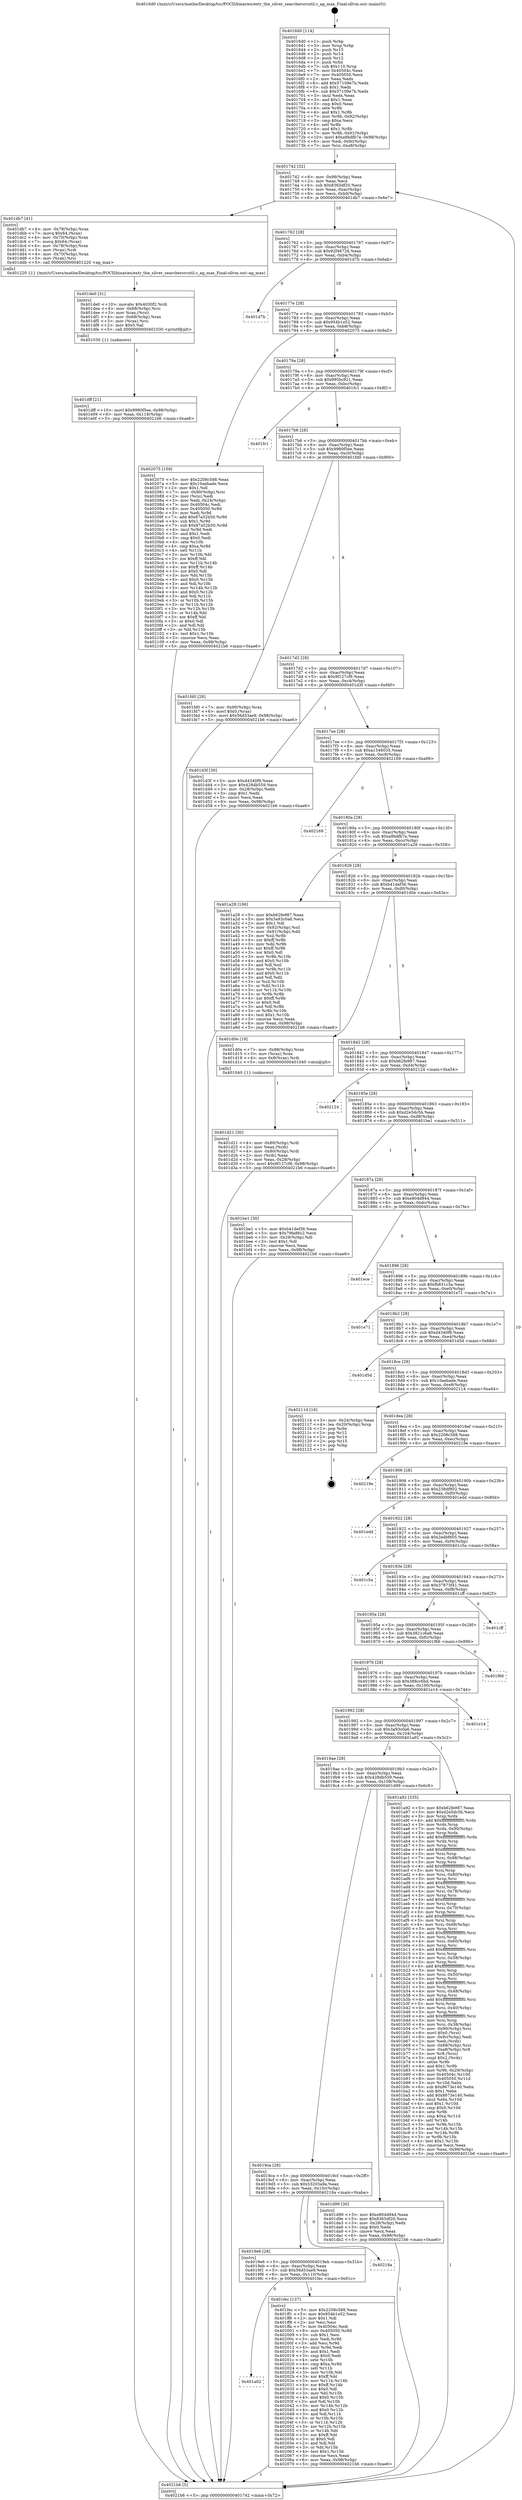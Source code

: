 digraph "0x4016d0" {
  label = "0x4016d0 (/mnt/c/Users/mathe/Desktop/tcc/POCII/binaries/extr_the_silver_searchersrcutil.c_ag_max_Final-ollvm.out::main(0))"
  labelloc = "t"
  node[shape=record]

  Entry [label="",width=0.3,height=0.3,shape=circle,fillcolor=black,style=filled]
  "0x401742" [label="{
     0x401742 [32]\l
     | [instrs]\l
     &nbsp;&nbsp;0x401742 \<+6\>: mov -0x98(%rbp),%eax\l
     &nbsp;&nbsp;0x401748 \<+2\>: mov %eax,%ecx\l
     &nbsp;&nbsp;0x40174a \<+6\>: sub $0x8365df20,%ecx\l
     &nbsp;&nbsp;0x401750 \<+6\>: mov %eax,-0xac(%rbp)\l
     &nbsp;&nbsp;0x401756 \<+6\>: mov %ecx,-0xb0(%rbp)\l
     &nbsp;&nbsp;0x40175c \<+6\>: je 0000000000401db7 \<main+0x6e7\>\l
  }"]
  "0x401db7" [label="{
     0x401db7 [41]\l
     | [instrs]\l
     &nbsp;&nbsp;0x401db7 \<+4\>: mov -0x78(%rbp),%rax\l
     &nbsp;&nbsp;0x401dbb \<+7\>: movq $0x64,(%rax)\l
     &nbsp;&nbsp;0x401dc2 \<+4\>: mov -0x70(%rbp),%rax\l
     &nbsp;&nbsp;0x401dc6 \<+7\>: movq $0x64,(%rax)\l
     &nbsp;&nbsp;0x401dcd \<+4\>: mov -0x78(%rbp),%rax\l
     &nbsp;&nbsp;0x401dd1 \<+3\>: mov (%rax),%rdi\l
     &nbsp;&nbsp;0x401dd4 \<+4\>: mov -0x70(%rbp),%rax\l
     &nbsp;&nbsp;0x401dd8 \<+3\>: mov (%rax),%rsi\l
     &nbsp;&nbsp;0x401ddb \<+5\>: call 0000000000401220 \<ag_max\>\l
     | [calls]\l
     &nbsp;&nbsp;0x401220 \{1\} (/mnt/c/Users/mathe/Desktop/tcc/POCII/binaries/extr_the_silver_searchersrcutil.c_ag_max_Final-ollvm.out::ag_max)\l
  }"]
  "0x401762" [label="{
     0x401762 [28]\l
     | [instrs]\l
     &nbsp;&nbsp;0x401762 \<+5\>: jmp 0000000000401767 \<main+0x97\>\l
     &nbsp;&nbsp;0x401767 \<+6\>: mov -0xac(%rbp),%eax\l
     &nbsp;&nbsp;0x40176d \<+5\>: sub $0x92f46726,%eax\l
     &nbsp;&nbsp;0x401772 \<+6\>: mov %eax,-0xb4(%rbp)\l
     &nbsp;&nbsp;0x401778 \<+6\>: je 0000000000401d7b \<main+0x6ab\>\l
  }"]
  Exit [label="",width=0.3,height=0.3,shape=circle,fillcolor=black,style=filled,peripheries=2]
  "0x401d7b" [label="{
     0x401d7b\l
  }", style=dashed]
  "0x40177e" [label="{
     0x40177e [28]\l
     | [instrs]\l
     &nbsp;&nbsp;0x40177e \<+5\>: jmp 0000000000401783 \<main+0xb3\>\l
     &nbsp;&nbsp;0x401783 \<+6\>: mov -0xac(%rbp),%eax\l
     &nbsp;&nbsp;0x401789 \<+5\>: sub $0x954b1e52,%eax\l
     &nbsp;&nbsp;0x40178e \<+6\>: mov %eax,-0xb8(%rbp)\l
     &nbsp;&nbsp;0x401794 \<+6\>: je 0000000000402075 \<main+0x9a5\>\l
  }"]
  "0x401a02" [label="{
     0x401a02\l
  }", style=dashed]
  "0x402075" [label="{
     0x402075 [159]\l
     | [instrs]\l
     &nbsp;&nbsp;0x402075 \<+5\>: mov $0x2208c588,%eax\l
     &nbsp;&nbsp;0x40207a \<+5\>: mov $0x10aebade,%ecx\l
     &nbsp;&nbsp;0x40207f \<+2\>: mov $0x1,%dl\l
     &nbsp;&nbsp;0x402081 \<+7\>: mov -0x90(%rbp),%rsi\l
     &nbsp;&nbsp;0x402088 \<+2\>: mov (%rsi),%edi\l
     &nbsp;&nbsp;0x40208a \<+3\>: mov %edi,-0x24(%rbp)\l
     &nbsp;&nbsp;0x40208d \<+7\>: mov 0x40504c,%edi\l
     &nbsp;&nbsp;0x402094 \<+8\>: mov 0x405050,%r8d\l
     &nbsp;&nbsp;0x40209c \<+3\>: mov %edi,%r9d\l
     &nbsp;&nbsp;0x40209f \<+7\>: add $0x87a52b50,%r9d\l
     &nbsp;&nbsp;0x4020a6 \<+4\>: sub $0x1,%r9d\l
     &nbsp;&nbsp;0x4020aa \<+7\>: sub $0x87a52b50,%r9d\l
     &nbsp;&nbsp;0x4020b1 \<+4\>: imul %r9d,%edi\l
     &nbsp;&nbsp;0x4020b5 \<+3\>: and $0x1,%edi\l
     &nbsp;&nbsp;0x4020b8 \<+3\>: cmp $0x0,%edi\l
     &nbsp;&nbsp;0x4020bb \<+4\>: sete %r10b\l
     &nbsp;&nbsp;0x4020bf \<+4\>: cmp $0xa,%r8d\l
     &nbsp;&nbsp;0x4020c3 \<+4\>: setl %r11b\l
     &nbsp;&nbsp;0x4020c7 \<+3\>: mov %r10b,%bl\l
     &nbsp;&nbsp;0x4020ca \<+3\>: xor $0xff,%bl\l
     &nbsp;&nbsp;0x4020cd \<+3\>: mov %r11b,%r14b\l
     &nbsp;&nbsp;0x4020d0 \<+4\>: xor $0xff,%r14b\l
     &nbsp;&nbsp;0x4020d4 \<+3\>: xor $0x0,%dl\l
     &nbsp;&nbsp;0x4020d7 \<+3\>: mov %bl,%r15b\l
     &nbsp;&nbsp;0x4020da \<+4\>: and $0x0,%r15b\l
     &nbsp;&nbsp;0x4020de \<+3\>: and %dl,%r10b\l
     &nbsp;&nbsp;0x4020e1 \<+3\>: mov %r14b,%r12b\l
     &nbsp;&nbsp;0x4020e4 \<+4\>: and $0x0,%r12b\l
     &nbsp;&nbsp;0x4020e8 \<+3\>: and %dl,%r11b\l
     &nbsp;&nbsp;0x4020eb \<+3\>: or %r10b,%r15b\l
     &nbsp;&nbsp;0x4020ee \<+3\>: or %r11b,%r12b\l
     &nbsp;&nbsp;0x4020f1 \<+3\>: xor %r12b,%r15b\l
     &nbsp;&nbsp;0x4020f4 \<+3\>: or %r14b,%bl\l
     &nbsp;&nbsp;0x4020f7 \<+3\>: xor $0xff,%bl\l
     &nbsp;&nbsp;0x4020fa \<+3\>: or $0x0,%dl\l
     &nbsp;&nbsp;0x4020fd \<+2\>: and %dl,%bl\l
     &nbsp;&nbsp;0x4020ff \<+3\>: or %bl,%r15b\l
     &nbsp;&nbsp;0x402102 \<+4\>: test $0x1,%r15b\l
     &nbsp;&nbsp;0x402106 \<+3\>: cmovne %ecx,%eax\l
     &nbsp;&nbsp;0x402109 \<+6\>: mov %eax,-0x98(%rbp)\l
     &nbsp;&nbsp;0x40210f \<+5\>: jmp 00000000004021b6 \<main+0xae6\>\l
  }"]
  "0x40179a" [label="{
     0x40179a [28]\l
     | [instrs]\l
     &nbsp;&nbsp;0x40179a \<+5\>: jmp 000000000040179f \<main+0xcf\>\l
     &nbsp;&nbsp;0x40179f \<+6\>: mov -0xac(%rbp),%eax\l
     &nbsp;&nbsp;0x4017a5 \<+5\>: sub $0x995bc921,%eax\l
     &nbsp;&nbsp;0x4017aa \<+6\>: mov %eax,-0xbc(%rbp)\l
     &nbsp;&nbsp;0x4017b0 \<+6\>: je 0000000000401fc1 \<main+0x8f1\>\l
  }"]
  "0x401fec" [label="{
     0x401fec [137]\l
     | [instrs]\l
     &nbsp;&nbsp;0x401fec \<+5\>: mov $0x2208c588,%eax\l
     &nbsp;&nbsp;0x401ff1 \<+5\>: mov $0x954b1e52,%ecx\l
     &nbsp;&nbsp;0x401ff6 \<+2\>: mov $0x1,%dl\l
     &nbsp;&nbsp;0x401ff8 \<+2\>: xor %esi,%esi\l
     &nbsp;&nbsp;0x401ffa \<+7\>: mov 0x40504c,%edi\l
     &nbsp;&nbsp;0x402001 \<+8\>: mov 0x405050,%r8d\l
     &nbsp;&nbsp;0x402009 \<+3\>: sub $0x1,%esi\l
     &nbsp;&nbsp;0x40200c \<+3\>: mov %edi,%r9d\l
     &nbsp;&nbsp;0x40200f \<+3\>: add %esi,%r9d\l
     &nbsp;&nbsp;0x402012 \<+4\>: imul %r9d,%edi\l
     &nbsp;&nbsp;0x402016 \<+3\>: and $0x1,%edi\l
     &nbsp;&nbsp;0x402019 \<+3\>: cmp $0x0,%edi\l
     &nbsp;&nbsp;0x40201c \<+4\>: sete %r10b\l
     &nbsp;&nbsp;0x402020 \<+4\>: cmp $0xa,%r8d\l
     &nbsp;&nbsp;0x402024 \<+4\>: setl %r11b\l
     &nbsp;&nbsp;0x402028 \<+3\>: mov %r10b,%bl\l
     &nbsp;&nbsp;0x40202b \<+3\>: xor $0xff,%bl\l
     &nbsp;&nbsp;0x40202e \<+3\>: mov %r11b,%r14b\l
     &nbsp;&nbsp;0x402031 \<+4\>: xor $0xff,%r14b\l
     &nbsp;&nbsp;0x402035 \<+3\>: xor $0x0,%dl\l
     &nbsp;&nbsp;0x402038 \<+3\>: mov %bl,%r15b\l
     &nbsp;&nbsp;0x40203b \<+4\>: and $0x0,%r15b\l
     &nbsp;&nbsp;0x40203f \<+3\>: and %dl,%r10b\l
     &nbsp;&nbsp;0x402042 \<+3\>: mov %r14b,%r12b\l
     &nbsp;&nbsp;0x402045 \<+4\>: and $0x0,%r12b\l
     &nbsp;&nbsp;0x402049 \<+3\>: and %dl,%r11b\l
     &nbsp;&nbsp;0x40204c \<+3\>: or %r10b,%r15b\l
     &nbsp;&nbsp;0x40204f \<+3\>: or %r11b,%r12b\l
     &nbsp;&nbsp;0x402052 \<+3\>: xor %r12b,%r15b\l
     &nbsp;&nbsp;0x402055 \<+3\>: or %r14b,%bl\l
     &nbsp;&nbsp;0x402058 \<+3\>: xor $0xff,%bl\l
     &nbsp;&nbsp;0x40205b \<+3\>: or $0x0,%dl\l
     &nbsp;&nbsp;0x40205e \<+2\>: and %dl,%bl\l
     &nbsp;&nbsp;0x402060 \<+3\>: or %bl,%r15b\l
     &nbsp;&nbsp;0x402063 \<+4\>: test $0x1,%r15b\l
     &nbsp;&nbsp;0x402067 \<+3\>: cmovne %ecx,%eax\l
     &nbsp;&nbsp;0x40206a \<+6\>: mov %eax,-0x98(%rbp)\l
     &nbsp;&nbsp;0x402070 \<+5\>: jmp 00000000004021b6 \<main+0xae6\>\l
  }"]
  "0x401fc1" [label="{
     0x401fc1\l
  }", style=dashed]
  "0x4017b6" [label="{
     0x4017b6 [28]\l
     | [instrs]\l
     &nbsp;&nbsp;0x4017b6 \<+5\>: jmp 00000000004017bb \<main+0xeb\>\l
     &nbsp;&nbsp;0x4017bb \<+6\>: mov -0xac(%rbp),%eax\l
     &nbsp;&nbsp;0x4017c1 \<+5\>: sub $0x9980f5ee,%eax\l
     &nbsp;&nbsp;0x4017c6 \<+6\>: mov %eax,-0xc0(%rbp)\l
     &nbsp;&nbsp;0x4017cc \<+6\>: je 0000000000401fd0 \<main+0x900\>\l
  }"]
  "0x4019e6" [label="{
     0x4019e6 [28]\l
     | [instrs]\l
     &nbsp;&nbsp;0x4019e6 \<+5\>: jmp 00000000004019eb \<main+0x31b\>\l
     &nbsp;&nbsp;0x4019eb \<+6\>: mov -0xac(%rbp),%eax\l
     &nbsp;&nbsp;0x4019f1 \<+5\>: sub $0x56d53ae9,%eax\l
     &nbsp;&nbsp;0x4019f6 \<+6\>: mov %eax,-0x110(%rbp)\l
     &nbsp;&nbsp;0x4019fc \<+6\>: je 0000000000401fec \<main+0x91c\>\l
  }"]
  "0x401fd0" [label="{
     0x401fd0 [28]\l
     | [instrs]\l
     &nbsp;&nbsp;0x401fd0 \<+7\>: mov -0x90(%rbp),%rax\l
     &nbsp;&nbsp;0x401fd7 \<+6\>: movl $0x0,(%rax)\l
     &nbsp;&nbsp;0x401fdd \<+10\>: movl $0x56d53ae9,-0x98(%rbp)\l
     &nbsp;&nbsp;0x401fe7 \<+5\>: jmp 00000000004021b6 \<main+0xae6\>\l
  }"]
  "0x4017d2" [label="{
     0x4017d2 [28]\l
     | [instrs]\l
     &nbsp;&nbsp;0x4017d2 \<+5\>: jmp 00000000004017d7 \<main+0x107\>\l
     &nbsp;&nbsp;0x4017d7 \<+6\>: mov -0xac(%rbp),%eax\l
     &nbsp;&nbsp;0x4017dd \<+5\>: sub $0x9f127cf9,%eax\l
     &nbsp;&nbsp;0x4017e2 \<+6\>: mov %eax,-0xc4(%rbp)\l
     &nbsp;&nbsp;0x4017e8 \<+6\>: je 0000000000401d3f \<main+0x66f\>\l
  }"]
  "0x40218a" [label="{
     0x40218a\l
  }", style=dashed]
  "0x401d3f" [label="{
     0x401d3f [30]\l
     | [instrs]\l
     &nbsp;&nbsp;0x401d3f \<+5\>: mov $0xd4340f8,%eax\l
     &nbsp;&nbsp;0x401d44 \<+5\>: mov $0x428db559,%ecx\l
     &nbsp;&nbsp;0x401d49 \<+3\>: mov -0x28(%rbp),%edx\l
     &nbsp;&nbsp;0x401d4c \<+3\>: cmp $0x1,%edx\l
     &nbsp;&nbsp;0x401d4f \<+3\>: cmovl %ecx,%eax\l
     &nbsp;&nbsp;0x401d52 \<+6\>: mov %eax,-0x98(%rbp)\l
     &nbsp;&nbsp;0x401d58 \<+5\>: jmp 00000000004021b6 \<main+0xae6\>\l
  }"]
  "0x4017ee" [label="{
     0x4017ee [28]\l
     | [instrs]\l
     &nbsp;&nbsp;0x4017ee \<+5\>: jmp 00000000004017f3 \<main+0x123\>\l
     &nbsp;&nbsp;0x4017f3 \<+6\>: mov -0xac(%rbp),%eax\l
     &nbsp;&nbsp;0x4017f9 \<+5\>: sub $0xa1546035,%eax\l
     &nbsp;&nbsp;0x4017fe \<+6\>: mov %eax,-0xc8(%rbp)\l
     &nbsp;&nbsp;0x401804 \<+6\>: je 0000000000402169 \<main+0xa99\>\l
  }"]
  "0x401dff" [label="{
     0x401dff [21]\l
     | [instrs]\l
     &nbsp;&nbsp;0x401dff \<+10\>: movl $0x9980f5ee,-0x98(%rbp)\l
     &nbsp;&nbsp;0x401e09 \<+6\>: mov %eax,-0x118(%rbp)\l
     &nbsp;&nbsp;0x401e0f \<+5\>: jmp 00000000004021b6 \<main+0xae6\>\l
  }"]
  "0x402169" [label="{
     0x402169\l
  }", style=dashed]
  "0x40180a" [label="{
     0x40180a [28]\l
     | [instrs]\l
     &nbsp;&nbsp;0x40180a \<+5\>: jmp 000000000040180f \<main+0x13f\>\l
     &nbsp;&nbsp;0x40180f \<+6\>: mov -0xac(%rbp),%eax\l
     &nbsp;&nbsp;0x401815 \<+5\>: sub $0xa9bdfb7e,%eax\l
     &nbsp;&nbsp;0x40181a \<+6\>: mov %eax,-0xcc(%rbp)\l
     &nbsp;&nbsp;0x401820 \<+6\>: je 0000000000401a28 \<main+0x358\>\l
  }"]
  "0x401de0" [label="{
     0x401de0 [31]\l
     | [instrs]\l
     &nbsp;&nbsp;0x401de0 \<+10\>: movabs $0x4030f2,%rdi\l
     &nbsp;&nbsp;0x401dea \<+4\>: mov -0x68(%rbp),%rsi\l
     &nbsp;&nbsp;0x401dee \<+3\>: mov %rax,(%rsi)\l
     &nbsp;&nbsp;0x401df1 \<+4\>: mov -0x68(%rbp),%rax\l
     &nbsp;&nbsp;0x401df5 \<+3\>: mov (%rax),%rsi\l
     &nbsp;&nbsp;0x401df8 \<+2\>: mov $0x0,%al\l
     &nbsp;&nbsp;0x401dfa \<+5\>: call 0000000000401030 \<printf@plt\>\l
     | [calls]\l
     &nbsp;&nbsp;0x401030 \{1\} (unknown)\l
  }"]
  "0x401a28" [label="{
     0x401a28 [106]\l
     | [instrs]\l
     &nbsp;&nbsp;0x401a28 \<+5\>: mov $0xb62fe987,%eax\l
     &nbsp;&nbsp;0x401a2d \<+5\>: mov $0x3a93c0a6,%ecx\l
     &nbsp;&nbsp;0x401a32 \<+2\>: mov $0x1,%dl\l
     &nbsp;&nbsp;0x401a34 \<+7\>: mov -0x92(%rbp),%sil\l
     &nbsp;&nbsp;0x401a3b \<+7\>: mov -0x91(%rbp),%dil\l
     &nbsp;&nbsp;0x401a42 \<+3\>: mov %sil,%r8b\l
     &nbsp;&nbsp;0x401a45 \<+4\>: xor $0xff,%r8b\l
     &nbsp;&nbsp;0x401a49 \<+3\>: mov %dil,%r9b\l
     &nbsp;&nbsp;0x401a4c \<+4\>: xor $0xff,%r9b\l
     &nbsp;&nbsp;0x401a50 \<+3\>: xor $0x0,%dl\l
     &nbsp;&nbsp;0x401a53 \<+3\>: mov %r8b,%r10b\l
     &nbsp;&nbsp;0x401a56 \<+4\>: and $0x0,%r10b\l
     &nbsp;&nbsp;0x401a5a \<+3\>: and %dl,%sil\l
     &nbsp;&nbsp;0x401a5d \<+3\>: mov %r9b,%r11b\l
     &nbsp;&nbsp;0x401a60 \<+4\>: and $0x0,%r11b\l
     &nbsp;&nbsp;0x401a64 \<+3\>: and %dl,%dil\l
     &nbsp;&nbsp;0x401a67 \<+3\>: or %sil,%r10b\l
     &nbsp;&nbsp;0x401a6a \<+3\>: or %dil,%r11b\l
     &nbsp;&nbsp;0x401a6d \<+3\>: xor %r11b,%r10b\l
     &nbsp;&nbsp;0x401a70 \<+3\>: or %r9b,%r8b\l
     &nbsp;&nbsp;0x401a73 \<+4\>: xor $0xff,%r8b\l
     &nbsp;&nbsp;0x401a77 \<+3\>: or $0x0,%dl\l
     &nbsp;&nbsp;0x401a7a \<+3\>: and %dl,%r8b\l
     &nbsp;&nbsp;0x401a7d \<+3\>: or %r8b,%r10b\l
     &nbsp;&nbsp;0x401a80 \<+4\>: test $0x1,%r10b\l
     &nbsp;&nbsp;0x401a84 \<+3\>: cmovne %ecx,%eax\l
     &nbsp;&nbsp;0x401a87 \<+6\>: mov %eax,-0x98(%rbp)\l
     &nbsp;&nbsp;0x401a8d \<+5\>: jmp 00000000004021b6 \<main+0xae6\>\l
  }"]
  "0x401826" [label="{
     0x401826 [28]\l
     | [instrs]\l
     &nbsp;&nbsp;0x401826 \<+5\>: jmp 000000000040182b \<main+0x15b\>\l
     &nbsp;&nbsp;0x40182b \<+6\>: mov -0xac(%rbp),%eax\l
     &nbsp;&nbsp;0x401831 \<+5\>: sub $0xb41def36,%eax\l
     &nbsp;&nbsp;0x401836 \<+6\>: mov %eax,-0xd0(%rbp)\l
     &nbsp;&nbsp;0x40183c \<+6\>: je 0000000000401d0e \<main+0x63e\>\l
  }"]
  "0x4021b6" [label="{
     0x4021b6 [5]\l
     | [instrs]\l
     &nbsp;&nbsp;0x4021b6 \<+5\>: jmp 0000000000401742 \<main+0x72\>\l
  }"]
  "0x4016d0" [label="{
     0x4016d0 [114]\l
     | [instrs]\l
     &nbsp;&nbsp;0x4016d0 \<+1\>: push %rbp\l
     &nbsp;&nbsp;0x4016d1 \<+3\>: mov %rsp,%rbp\l
     &nbsp;&nbsp;0x4016d4 \<+2\>: push %r15\l
     &nbsp;&nbsp;0x4016d6 \<+2\>: push %r14\l
     &nbsp;&nbsp;0x4016d8 \<+2\>: push %r12\l
     &nbsp;&nbsp;0x4016da \<+1\>: push %rbx\l
     &nbsp;&nbsp;0x4016db \<+7\>: sub $0x110,%rsp\l
     &nbsp;&nbsp;0x4016e2 \<+7\>: mov 0x40504c,%eax\l
     &nbsp;&nbsp;0x4016e9 \<+7\>: mov 0x405050,%ecx\l
     &nbsp;&nbsp;0x4016f0 \<+2\>: mov %eax,%edx\l
     &nbsp;&nbsp;0x4016f2 \<+6\>: add $0x57109e7b,%edx\l
     &nbsp;&nbsp;0x4016f8 \<+3\>: sub $0x1,%edx\l
     &nbsp;&nbsp;0x4016fb \<+6\>: sub $0x57109e7b,%edx\l
     &nbsp;&nbsp;0x401701 \<+3\>: imul %edx,%eax\l
     &nbsp;&nbsp;0x401704 \<+3\>: and $0x1,%eax\l
     &nbsp;&nbsp;0x401707 \<+3\>: cmp $0x0,%eax\l
     &nbsp;&nbsp;0x40170a \<+4\>: sete %r8b\l
     &nbsp;&nbsp;0x40170e \<+4\>: and $0x1,%r8b\l
     &nbsp;&nbsp;0x401712 \<+7\>: mov %r8b,-0x92(%rbp)\l
     &nbsp;&nbsp;0x401719 \<+3\>: cmp $0xa,%ecx\l
     &nbsp;&nbsp;0x40171c \<+4\>: setl %r8b\l
     &nbsp;&nbsp;0x401720 \<+4\>: and $0x1,%r8b\l
     &nbsp;&nbsp;0x401724 \<+7\>: mov %r8b,-0x91(%rbp)\l
     &nbsp;&nbsp;0x40172b \<+10\>: movl $0xa9bdfb7e,-0x98(%rbp)\l
     &nbsp;&nbsp;0x401735 \<+6\>: mov %edi,-0x9c(%rbp)\l
     &nbsp;&nbsp;0x40173b \<+7\>: mov %rsi,-0xa8(%rbp)\l
  }"]
  "0x4019ca" [label="{
     0x4019ca [28]\l
     | [instrs]\l
     &nbsp;&nbsp;0x4019ca \<+5\>: jmp 00000000004019cf \<main+0x2ff\>\l
     &nbsp;&nbsp;0x4019cf \<+6\>: mov -0xac(%rbp),%eax\l
     &nbsp;&nbsp;0x4019d5 \<+5\>: sub $0x53203a9a,%eax\l
     &nbsp;&nbsp;0x4019da \<+6\>: mov %eax,-0x10c(%rbp)\l
     &nbsp;&nbsp;0x4019e0 \<+6\>: je 000000000040218a \<main+0xaba\>\l
  }"]
  "0x401d0e" [label="{
     0x401d0e [19]\l
     | [instrs]\l
     &nbsp;&nbsp;0x401d0e \<+7\>: mov -0x88(%rbp),%rax\l
     &nbsp;&nbsp;0x401d15 \<+3\>: mov (%rax),%rax\l
     &nbsp;&nbsp;0x401d18 \<+4\>: mov 0x8(%rax),%rdi\l
     &nbsp;&nbsp;0x401d1c \<+5\>: call 0000000000401040 \<atoi@plt\>\l
     | [calls]\l
     &nbsp;&nbsp;0x401040 \{1\} (unknown)\l
  }"]
  "0x401842" [label="{
     0x401842 [28]\l
     | [instrs]\l
     &nbsp;&nbsp;0x401842 \<+5\>: jmp 0000000000401847 \<main+0x177\>\l
     &nbsp;&nbsp;0x401847 \<+6\>: mov -0xac(%rbp),%eax\l
     &nbsp;&nbsp;0x40184d \<+5\>: sub $0xb62fe987,%eax\l
     &nbsp;&nbsp;0x401852 \<+6\>: mov %eax,-0xd4(%rbp)\l
     &nbsp;&nbsp;0x401858 \<+6\>: je 0000000000402124 \<main+0xa54\>\l
  }"]
  "0x401d99" [label="{
     0x401d99 [30]\l
     | [instrs]\l
     &nbsp;&nbsp;0x401d99 \<+5\>: mov $0xe904d944,%eax\l
     &nbsp;&nbsp;0x401d9e \<+5\>: mov $0x8365df20,%ecx\l
     &nbsp;&nbsp;0x401da3 \<+3\>: mov -0x28(%rbp),%edx\l
     &nbsp;&nbsp;0x401da6 \<+3\>: cmp $0x0,%edx\l
     &nbsp;&nbsp;0x401da9 \<+3\>: cmove %ecx,%eax\l
     &nbsp;&nbsp;0x401dac \<+6\>: mov %eax,-0x98(%rbp)\l
     &nbsp;&nbsp;0x401db2 \<+5\>: jmp 00000000004021b6 \<main+0xae6\>\l
  }"]
  "0x402124" [label="{
     0x402124\l
  }", style=dashed]
  "0x40185e" [label="{
     0x40185e [28]\l
     | [instrs]\l
     &nbsp;&nbsp;0x40185e \<+5\>: jmp 0000000000401863 \<main+0x193\>\l
     &nbsp;&nbsp;0x401863 \<+6\>: mov -0xac(%rbp),%eax\l
     &nbsp;&nbsp;0x401869 \<+5\>: sub $0xd2e5dc5b,%eax\l
     &nbsp;&nbsp;0x40186e \<+6\>: mov %eax,-0xd8(%rbp)\l
     &nbsp;&nbsp;0x401874 \<+6\>: je 0000000000401be1 \<main+0x511\>\l
  }"]
  "0x401d21" [label="{
     0x401d21 [30]\l
     | [instrs]\l
     &nbsp;&nbsp;0x401d21 \<+4\>: mov -0x80(%rbp),%rdi\l
     &nbsp;&nbsp;0x401d25 \<+2\>: mov %eax,(%rdi)\l
     &nbsp;&nbsp;0x401d27 \<+4\>: mov -0x80(%rbp),%rdi\l
     &nbsp;&nbsp;0x401d2b \<+2\>: mov (%rdi),%eax\l
     &nbsp;&nbsp;0x401d2d \<+3\>: mov %eax,-0x28(%rbp)\l
     &nbsp;&nbsp;0x401d30 \<+10\>: movl $0x9f127cf9,-0x98(%rbp)\l
     &nbsp;&nbsp;0x401d3a \<+5\>: jmp 00000000004021b6 \<main+0xae6\>\l
  }"]
  "0x401be1" [label="{
     0x401be1 [30]\l
     | [instrs]\l
     &nbsp;&nbsp;0x401be1 \<+5\>: mov $0xb41def36,%eax\l
     &nbsp;&nbsp;0x401be6 \<+5\>: mov $0x79fa86c2,%ecx\l
     &nbsp;&nbsp;0x401beb \<+3\>: mov -0x29(%rbp),%dl\l
     &nbsp;&nbsp;0x401bee \<+3\>: test $0x1,%dl\l
     &nbsp;&nbsp;0x401bf1 \<+3\>: cmovne %ecx,%eax\l
     &nbsp;&nbsp;0x401bf4 \<+6\>: mov %eax,-0x98(%rbp)\l
     &nbsp;&nbsp;0x401bfa \<+5\>: jmp 00000000004021b6 \<main+0xae6\>\l
  }"]
  "0x40187a" [label="{
     0x40187a [28]\l
     | [instrs]\l
     &nbsp;&nbsp;0x40187a \<+5\>: jmp 000000000040187f \<main+0x1af\>\l
     &nbsp;&nbsp;0x40187f \<+6\>: mov -0xac(%rbp),%eax\l
     &nbsp;&nbsp;0x401885 \<+5\>: sub $0xe904d944,%eax\l
     &nbsp;&nbsp;0x40188a \<+6\>: mov %eax,-0xdc(%rbp)\l
     &nbsp;&nbsp;0x401890 \<+6\>: je 0000000000401ece \<main+0x7fe\>\l
  }"]
  "0x4019ae" [label="{
     0x4019ae [28]\l
     | [instrs]\l
     &nbsp;&nbsp;0x4019ae \<+5\>: jmp 00000000004019b3 \<main+0x2e3\>\l
     &nbsp;&nbsp;0x4019b3 \<+6\>: mov -0xac(%rbp),%eax\l
     &nbsp;&nbsp;0x4019b9 \<+5\>: sub $0x428db559,%eax\l
     &nbsp;&nbsp;0x4019be \<+6\>: mov %eax,-0x108(%rbp)\l
     &nbsp;&nbsp;0x4019c4 \<+6\>: je 0000000000401d99 \<main+0x6c9\>\l
  }"]
  "0x401ece" [label="{
     0x401ece\l
  }", style=dashed]
  "0x401896" [label="{
     0x401896 [28]\l
     | [instrs]\l
     &nbsp;&nbsp;0x401896 \<+5\>: jmp 000000000040189b \<main+0x1cb\>\l
     &nbsp;&nbsp;0x40189b \<+6\>: mov -0xac(%rbp),%eax\l
     &nbsp;&nbsp;0x4018a1 \<+5\>: sub $0xfb831c3a,%eax\l
     &nbsp;&nbsp;0x4018a6 \<+6\>: mov %eax,-0xe0(%rbp)\l
     &nbsp;&nbsp;0x4018ac \<+6\>: je 0000000000401e71 \<main+0x7a1\>\l
  }"]
  "0x401a92" [label="{
     0x401a92 [335]\l
     | [instrs]\l
     &nbsp;&nbsp;0x401a92 \<+5\>: mov $0xb62fe987,%eax\l
     &nbsp;&nbsp;0x401a97 \<+5\>: mov $0xd2e5dc5b,%ecx\l
     &nbsp;&nbsp;0x401a9c \<+3\>: mov %rsp,%rdx\l
     &nbsp;&nbsp;0x401a9f \<+4\>: add $0xfffffffffffffff0,%rdx\l
     &nbsp;&nbsp;0x401aa3 \<+3\>: mov %rdx,%rsp\l
     &nbsp;&nbsp;0x401aa6 \<+7\>: mov %rdx,-0x90(%rbp)\l
     &nbsp;&nbsp;0x401aad \<+3\>: mov %rsp,%rdx\l
     &nbsp;&nbsp;0x401ab0 \<+4\>: add $0xfffffffffffffff0,%rdx\l
     &nbsp;&nbsp;0x401ab4 \<+3\>: mov %rdx,%rsp\l
     &nbsp;&nbsp;0x401ab7 \<+3\>: mov %rsp,%rsi\l
     &nbsp;&nbsp;0x401aba \<+4\>: add $0xfffffffffffffff0,%rsi\l
     &nbsp;&nbsp;0x401abe \<+3\>: mov %rsi,%rsp\l
     &nbsp;&nbsp;0x401ac1 \<+7\>: mov %rsi,-0x88(%rbp)\l
     &nbsp;&nbsp;0x401ac8 \<+3\>: mov %rsp,%rsi\l
     &nbsp;&nbsp;0x401acb \<+4\>: add $0xfffffffffffffff0,%rsi\l
     &nbsp;&nbsp;0x401acf \<+3\>: mov %rsi,%rsp\l
     &nbsp;&nbsp;0x401ad2 \<+4\>: mov %rsi,-0x80(%rbp)\l
     &nbsp;&nbsp;0x401ad6 \<+3\>: mov %rsp,%rsi\l
     &nbsp;&nbsp;0x401ad9 \<+4\>: add $0xfffffffffffffff0,%rsi\l
     &nbsp;&nbsp;0x401add \<+3\>: mov %rsi,%rsp\l
     &nbsp;&nbsp;0x401ae0 \<+4\>: mov %rsi,-0x78(%rbp)\l
     &nbsp;&nbsp;0x401ae4 \<+3\>: mov %rsp,%rsi\l
     &nbsp;&nbsp;0x401ae7 \<+4\>: add $0xfffffffffffffff0,%rsi\l
     &nbsp;&nbsp;0x401aeb \<+3\>: mov %rsi,%rsp\l
     &nbsp;&nbsp;0x401aee \<+4\>: mov %rsi,-0x70(%rbp)\l
     &nbsp;&nbsp;0x401af2 \<+3\>: mov %rsp,%rsi\l
     &nbsp;&nbsp;0x401af5 \<+4\>: add $0xfffffffffffffff0,%rsi\l
     &nbsp;&nbsp;0x401af9 \<+3\>: mov %rsi,%rsp\l
     &nbsp;&nbsp;0x401afc \<+4\>: mov %rsi,-0x68(%rbp)\l
     &nbsp;&nbsp;0x401b00 \<+3\>: mov %rsp,%rsi\l
     &nbsp;&nbsp;0x401b03 \<+4\>: add $0xfffffffffffffff0,%rsi\l
     &nbsp;&nbsp;0x401b07 \<+3\>: mov %rsi,%rsp\l
     &nbsp;&nbsp;0x401b0a \<+4\>: mov %rsi,-0x60(%rbp)\l
     &nbsp;&nbsp;0x401b0e \<+3\>: mov %rsp,%rsi\l
     &nbsp;&nbsp;0x401b11 \<+4\>: add $0xfffffffffffffff0,%rsi\l
     &nbsp;&nbsp;0x401b15 \<+3\>: mov %rsi,%rsp\l
     &nbsp;&nbsp;0x401b18 \<+4\>: mov %rsi,-0x58(%rbp)\l
     &nbsp;&nbsp;0x401b1c \<+3\>: mov %rsp,%rsi\l
     &nbsp;&nbsp;0x401b1f \<+4\>: add $0xfffffffffffffff0,%rsi\l
     &nbsp;&nbsp;0x401b23 \<+3\>: mov %rsi,%rsp\l
     &nbsp;&nbsp;0x401b26 \<+4\>: mov %rsi,-0x50(%rbp)\l
     &nbsp;&nbsp;0x401b2a \<+3\>: mov %rsp,%rsi\l
     &nbsp;&nbsp;0x401b2d \<+4\>: add $0xfffffffffffffff0,%rsi\l
     &nbsp;&nbsp;0x401b31 \<+3\>: mov %rsi,%rsp\l
     &nbsp;&nbsp;0x401b34 \<+4\>: mov %rsi,-0x48(%rbp)\l
     &nbsp;&nbsp;0x401b38 \<+3\>: mov %rsp,%rsi\l
     &nbsp;&nbsp;0x401b3b \<+4\>: add $0xfffffffffffffff0,%rsi\l
     &nbsp;&nbsp;0x401b3f \<+3\>: mov %rsi,%rsp\l
     &nbsp;&nbsp;0x401b42 \<+4\>: mov %rsi,-0x40(%rbp)\l
     &nbsp;&nbsp;0x401b46 \<+3\>: mov %rsp,%rsi\l
     &nbsp;&nbsp;0x401b49 \<+4\>: add $0xfffffffffffffff0,%rsi\l
     &nbsp;&nbsp;0x401b4d \<+3\>: mov %rsi,%rsp\l
     &nbsp;&nbsp;0x401b50 \<+4\>: mov %rsi,-0x38(%rbp)\l
     &nbsp;&nbsp;0x401b54 \<+7\>: mov -0x90(%rbp),%rsi\l
     &nbsp;&nbsp;0x401b5b \<+6\>: movl $0x0,(%rsi)\l
     &nbsp;&nbsp;0x401b61 \<+6\>: mov -0x9c(%rbp),%edi\l
     &nbsp;&nbsp;0x401b67 \<+2\>: mov %edi,(%rdx)\l
     &nbsp;&nbsp;0x401b69 \<+7\>: mov -0x88(%rbp),%rsi\l
     &nbsp;&nbsp;0x401b70 \<+7\>: mov -0xa8(%rbp),%r8\l
     &nbsp;&nbsp;0x401b77 \<+3\>: mov %r8,(%rsi)\l
     &nbsp;&nbsp;0x401b7a \<+3\>: cmpl $0x2,(%rdx)\l
     &nbsp;&nbsp;0x401b7d \<+4\>: setne %r9b\l
     &nbsp;&nbsp;0x401b81 \<+4\>: and $0x1,%r9b\l
     &nbsp;&nbsp;0x401b85 \<+4\>: mov %r9b,-0x29(%rbp)\l
     &nbsp;&nbsp;0x401b89 \<+8\>: mov 0x40504c,%r10d\l
     &nbsp;&nbsp;0x401b91 \<+8\>: mov 0x405050,%r11d\l
     &nbsp;&nbsp;0x401b99 \<+3\>: mov %r10d,%ebx\l
     &nbsp;&nbsp;0x401b9c \<+6\>: sub $0x8673e140,%ebx\l
     &nbsp;&nbsp;0x401ba2 \<+3\>: sub $0x1,%ebx\l
     &nbsp;&nbsp;0x401ba5 \<+6\>: add $0x8673e140,%ebx\l
     &nbsp;&nbsp;0x401bab \<+4\>: imul %ebx,%r10d\l
     &nbsp;&nbsp;0x401baf \<+4\>: and $0x1,%r10d\l
     &nbsp;&nbsp;0x401bb3 \<+4\>: cmp $0x0,%r10d\l
     &nbsp;&nbsp;0x401bb7 \<+4\>: sete %r9b\l
     &nbsp;&nbsp;0x401bbb \<+4\>: cmp $0xa,%r11d\l
     &nbsp;&nbsp;0x401bbf \<+4\>: setl %r14b\l
     &nbsp;&nbsp;0x401bc3 \<+3\>: mov %r9b,%r15b\l
     &nbsp;&nbsp;0x401bc6 \<+3\>: and %r14b,%r15b\l
     &nbsp;&nbsp;0x401bc9 \<+3\>: xor %r14b,%r9b\l
     &nbsp;&nbsp;0x401bcc \<+3\>: or %r9b,%r15b\l
     &nbsp;&nbsp;0x401bcf \<+4\>: test $0x1,%r15b\l
     &nbsp;&nbsp;0x401bd3 \<+3\>: cmovne %ecx,%eax\l
     &nbsp;&nbsp;0x401bd6 \<+6\>: mov %eax,-0x98(%rbp)\l
     &nbsp;&nbsp;0x401bdc \<+5\>: jmp 00000000004021b6 \<main+0xae6\>\l
  }"]
  "0x401e71" [label="{
     0x401e71\l
  }", style=dashed]
  "0x4018b2" [label="{
     0x4018b2 [28]\l
     | [instrs]\l
     &nbsp;&nbsp;0x4018b2 \<+5\>: jmp 00000000004018b7 \<main+0x1e7\>\l
     &nbsp;&nbsp;0x4018b7 \<+6\>: mov -0xac(%rbp),%eax\l
     &nbsp;&nbsp;0x4018bd \<+5\>: sub $0xd4340f8,%eax\l
     &nbsp;&nbsp;0x4018c2 \<+6\>: mov %eax,-0xe4(%rbp)\l
     &nbsp;&nbsp;0x4018c8 \<+6\>: je 0000000000401d5d \<main+0x68d\>\l
  }"]
  "0x401992" [label="{
     0x401992 [28]\l
     | [instrs]\l
     &nbsp;&nbsp;0x401992 \<+5\>: jmp 0000000000401997 \<main+0x2c7\>\l
     &nbsp;&nbsp;0x401997 \<+6\>: mov -0xac(%rbp),%eax\l
     &nbsp;&nbsp;0x40199d \<+5\>: sub $0x3a93c0a6,%eax\l
     &nbsp;&nbsp;0x4019a2 \<+6\>: mov %eax,-0x104(%rbp)\l
     &nbsp;&nbsp;0x4019a8 \<+6\>: je 0000000000401a92 \<main+0x3c2\>\l
  }"]
  "0x401d5d" [label="{
     0x401d5d\l
  }", style=dashed]
  "0x4018ce" [label="{
     0x4018ce [28]\l
     | [instrs]\l
     &nbsp;&nbsp;0x4018ce \<+5\>: jmp 00000000004018d3 \<main+0x203\>\l
     &nbsp;&nbsp;0x4018d3 \<+6\>: mov -0xac(%rbp),%eax\l
     &nbsp;&nbsp;0x4018d9 \<+5\>: sub $0x10aebade,%eax\l
     &nbsp;&nbsp;0x4018de \<+6\>: mov %eax,-0xe8(%rbp)\l
     &nbsp;&nbsp;0x4018e4 \<+6\>: je 0000000000402114 \<main+0xa44\>\l
  }"]
  "0x401e14" [label="{
     0x401e14\l
  }", style=dashed]
  "0x402114" [label="{
     0x402114 [16]\l
     | [instrs]\l
     &nbsp;&nbsp;0x402114 \<+3\>: mov -0x24(%rbp),%eax\l
     &nbsp;&nbsp;0x402117 \<+4\>: lea -0x20(%rbp),%rsp\l
     &nbsp;&nbsp;0x40211b \<+1\>: pop %rbx\l
     &nbsp;&nbsp;0x40211c \<+2\>: pop %r12\l
     &nbsp;&nbsp;0x40211e \<+2\>: pop %r14\l
     &nbsp;&nbsp;0x402120 \<+2\>: pop %r15\l
     &nbsp;&nbsp;0x402122 \<+1\>: pop %rbp\l
     &nbsp;&nbsp;0x402123 \<+1\>: ret\l
  }"]
  "0x4018ea" [label="{
     0x4018ea [28]\l
     | [instrs]\l
     &nbsp;&nbsp;0x4018ea \<+5\>: jmp 00000000004018ef \<main+0x21f\>\l
     &nbsp;&nbsp;0x4018ef \<+6\>: mov -0xac(%rbp),%eax\l
     &nbsp;&nbsp;0x4018f5 \<+5\>: sub $0x2208c588,%eax\l
     &nbsp;&nbsp;0x4018fa \<+6\>: mov %eax,-0xec(%rbp)\l
     &nbsp;&nbsp;0x401900 \<+6\>: je 000000000040219e \<main+0xace\>\l
  }"]
  "0x401976" [label="{
     0x401976 [28]\l
     | [instrs]\l
     &nbsp;&nbsp;0x401976 \<+5\>: jmp 000000000040197b \<main+0x2ab\>\l
     &nbsp;&nbsp;0x40197b \<+6\>: mov -0xac(%rbp),%eax\l
     &nbsp;&nbsp;0x401981 \<+5\>: sub $0x388cc6bd,%eax\l
     &nbsp;&nbsp;0x401986 \<+6\>: mov %eax,-0x100(%rbp)\l
     &nbsp;&nbsp;0x40198c \<+6\>: je 0000000000401e14 \<main+0x744\>\l
  }"]
  "0x40219e" [label="{
     0x40219e\l
  }", style=dashed]
  "0x401906" [label="{
     0x401906 [28]\l
     | [instrs]\l
     &nbsp;&nbsp;0x401906 \<+5\>: jmp 000000000040190b \<main+0x23b\>\l
     &nbsp;&nbsp;0x40190b \<+6\>: mov -0xac(%rbp),%eax\l
     &nbsp;&nbsp;0x401911 \<+5\>: sub $0x238df902,%eax\l
     &nbsp;&nbsp;0x401916 \<+6\>: mov %eax,-0xf0(%rbp)\l
     &nbsp;&nbsp;0x40191c \<+6\>: je 0000000000401edd \<main+0x80d\>\l
  }"]
  "0x401f66" [label="{
     0x401f66\l
  }", style=dashed]
  "0x401edd" [label="{
     0x401edd\l
  }", style=dashed]
  "0x401922" [label="{
     0x401922 [28]\l
     | [instrs]\l
     &nbsp;&nbsp;0x401922 \<+5\>: jmp 0000000000401927 \<main+0x257\>\l
     &nbsp;&nbsp;0x401927 \<+6\>: mov -0xac(%rbp),%eax\l
     &nbsp;&nbsp;0x40192d \<+5\>: sub $0x2edbf605,%eax\l
     &nbsp;&nbsp;0x401932 \<+6\>: mov %eax,-0xf4(%rbp)\l
     &nbsp;&nbsp;0x401938 \<+6\>: je 0000000000401c5a \<main+0x58a\>\l
  }"]
  "0x40195a" [label="{
     0x40195a [28]\l
     | [instrs]\l
     &nbsp;&nbsp;0x40195a \<+5\>: jmp 000000000040195f \<main+0x28f\>\l
     &nbsp;&nbsp;0x40195f \<+6\>: mov -0xac(%rbp),%eax\l
     &nbsp;&nbsp;0x401965 \<+5\>: sub $0x3821c6a8,%eax\l
     &nbsp;&nbsp;0x40196a \<+6\>: mov %eax,-0xfc(%rbp)\l
     &nbsp;&nbsp;0x401970 \<+6\>: je 0000000000401f66 \<main+0x896\>\l
  }"]
  "0x401c5a" [label="{
     0x401c5a\l
  }", style=dashed]
  "0x40193e" [label="{
     0x40193e [28]\l
     | [instrs]\l
     &nbsp;&nbsp;0x40193e \<+5\>: jmp 0000000000401943 \<main+0x273\>\l
     &nbsp;&nbsp;0x401943 \<+6\>: mov -0xac(%rbp),%eax\l
     &nbsp;&nbsp;0x401949 \<+5\>: sub $0x37873f41,%eax\l
     &nbsp;&nbsp;0x40194e \<+6\>: mov %eax,-0xf8(%rbp)\l
     &nbsp;&nbsp;0x401954 \<+6\>: je 0000000000401cff \<main+0x62f\>\l
  }"]
  "0x401cff" [label="{
     0x401cff\l
  }", style=dashed]
  Entry -> "0x4016d0" [label=" 1"]
  "0x401742" -> "0x401db7" [label=" 1"]
  "0x401742" -> "0x401762" [label=" 10"]
  "0x402114" -> Exit [label=" 1"]
  "0x401762" -> "0x401d7b" [label=" 0"]
  "0x401762" -> "0x40177e" [label=" 10"]
  "0x402075" -> "0x4021b6" [label=" 1"]
  "0x40177e" -> "0x402075" [label=" 1"]
  "0x40177e" -> "0x40179a" [label=" 9"]
  "0x401fec" -> "0x4021b6" [label=" 1"]
  "0x40179a" -> "0x401fc1" [label=" 0"]
  "0x40179a" -> "0x4017b6" [label=" 9"]
  "0x4019e6" -> "0x401a02" [label=" 0"]
  "0x4017b6" -> "0x401fd0" [label=" 1"]
  "0x4017b6" -> "0x4017d2" [label=" 8"]
  "0x4019e6" -> "0x401fec" [label=" 1"]
  "0x4017d2" -> "0x401d3f" [label=" 1"]
  "0x4017d2" -> "0x4017ee" [label=" 7"]
  "0x4019ca" -> "0x4019e6" [label=" 1"]
  "0x4017ee" -> "0x402169" [label=" 0"]
  "0x4017ee" -> "0x40180a" [label=" 7"]
  "0x4019ca" -> "0x40218a" [label=" 0"]
  "0x40180a" -> "0x401a28" [label=" 1"]
  "0x40180a" -> "0x401826" [label=" 6"]
  "0x401a28" -> "0x4021b6" [label=" 1"]
  "0x4016d0" -> "0x401742" [label=" 1"]
  "0x4021b6" -> "0x401742" [label=" 10"]
  "0x401fd0" -> "0x4021b6" [label=" 1"]
  "0x401826" -> "0x401d0e" [label=" 1"]
  "0x401826" -> "0x401842" [label=" 5"]
  "0x401dff" -> "0x4021b6" [label=" 1"]
  "0x401842" -> "0x402124" [label=" 0"]
  "0x401842" -> "0x40185e" [label=" 5"]
  "0x401de0" -> "0x401dff" [label=" 1"]
  "0x40185e" -> "0x401be1" [label=" 1"]
  "0x40185e" -> "0x40187a" [label=" 4"]
  "0x401d99" -> "0x4021b6" [label=" 1"]
  "0x40187a" -> "0x401ece" [label=" 0"]
  "0x40187a" -> "0x401896" [label=" 4"]
  "0x4019ae" -> "0x401d99" [label=" 1"]
  "0x401896" -> "0x401e71" [label=" 0"]
  "0x401896" -> "0x4018b2" [label=" 4"]
  "0x401db7" -> "0x401de0" [label=" 1"]
  "0x4018b2" -> "0x401d5d" [label=" 0"]
  "0x4018b2" -> "0x4018ce" [label=" 4"]
  "0x401d21" -> "0x4021b6" [label=" 1"]
  "0x4018ce" -> "0x402114" [label=" 1"]
  "0x4018ce" -> "0x4018ea" [label=" 3"]
  "0x401d0e" -> "0x401d21" [label=" 1"]
  "0x4018ea" -> "0x40219e" [label=" 0"]
  "0x4018ea" -> "0x401906" [label=" 3"]
  "0x401a92" -> "0x4021b6" [label=" 1"]
  "0x401906" -> "0x401edd" [label=" 0"]
  "0x401906" -> "0x401922" [label=" 3"]
  "0x4019ae" -> "0x4019ca" [label=" 1"]
  "0x401922" -> "0x401c5a" [label=" 0"]
  "0x401922" -> "0x40193e" [label=" 3"]
  "0x401992" -> "0x401a92" [label=" 1"]
  "0x40193e" -> "0x401cff" [label=" 0"]
  "0x40193e" -> "0x40195a" [label=" 3"]
  "0x401992" -> "0x4019ae" [label=" 2"]
  "0x40195a" -> "0x401f66" [label=" 0"]
  "0x40195a" -> "0x401976" [label=" 3"]
  "0x401be1" -> "0x4021b6" [label=" 1"]
  "0x401976" -> "0x401e14" [label=" 0"]
  "0x401976" -> "0x401992" [label=" 3"]
  "0x401d3f" -> "0x4021b6" [label=" 1"]
}
